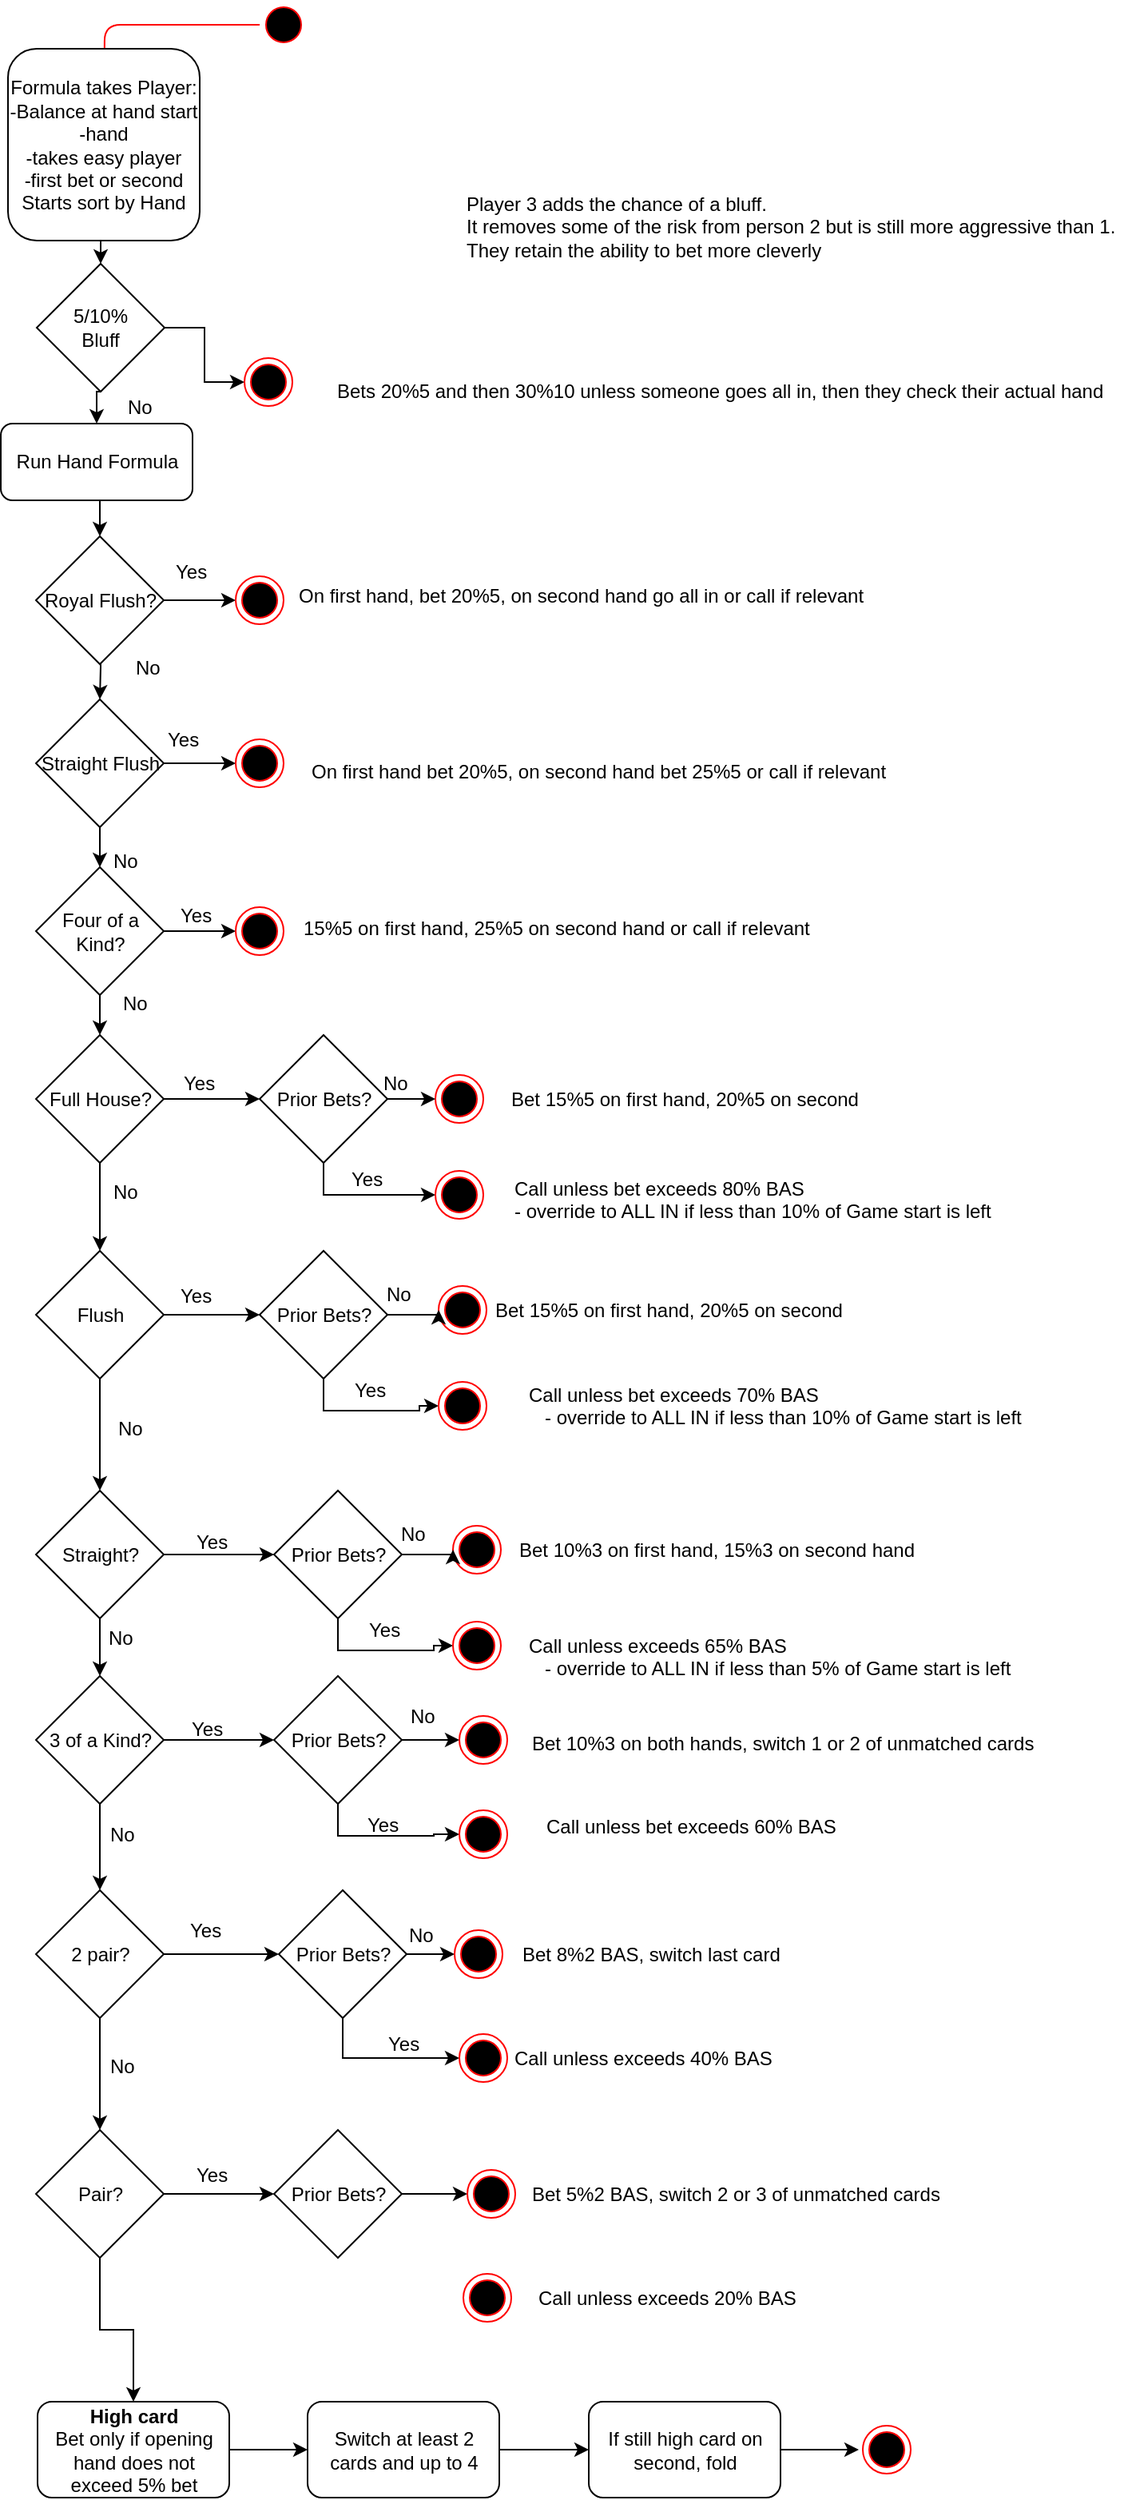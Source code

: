 <mxfile version="10.7.5" type="device"><diagram id="118NeKYjUYdrfBvMb53E" name="Page-1"><mxGraphModel dx="1010" dy="588" grid="1" gridSize="10" guides="1" tooltips="1" connect="1" arrows="1" fold="1" page="1" pageScale="1" pageWidth="850" pageHeight="1100" math="0" shadow="0"><root><mxCell id="0"/><mxCell id="1" parent="0"/><mxCell id="RThsmyYkcuGyb5m7nnf6-1" value="" style="ellipse;html=1;shape=startState;fillColor=#000000;strokeColor=#ff0000;" parent="1" vertex="1"><mxGeometry x="192.5" y="7.5" width="30" height="30" as="geometry"/></mxCell><mxCell id="RThsmyYkcuGyb5m7nnf6-2" value="" style="edgeStyle=orthogonalEdgeStyle;html=1;verticalAlign=bottom;endArrow=open;endSize=8;strokeColor=#ff0000;" parent="1" source="RThsmyYkcuGyb5m7nnf6-1" edge="1"><mxGeometry relative="1" as="geometry"><mxPoint x="95" y="110" as="targetPoint"/></mxGeometry></mxCell><mxCell id="cX3cI7q0f8SrqflrBFKZ-18" style="edgeStyle=orthogonalEdgeStyle;rounded=0;orthogonalLoop=1;jettySize=auto;html=1;exitX=0.5;exitY=1;exitDx=0;exitDy=0;entryX=0.5;entryY=0;entryDx=0;entryDy=0;" parent="1" source="RThsmyYkcuGyb5m7nnf6-3" target="cX3cI7q0f8SrqflrBFKZ-17" edge="1"><mxGeometry relative="1" as="geometry"/></mxCell><mxCell id="RThsmyYkcuGyb5m7nnf6-3" value="Formula takes Player:&lt;br&gt;-Balance at hand start&lt;br&gt;-hand&lt;br&gt;-takes easy player&lt;br&gt;-first bet or second&lt;br&gt;Starts sort by Hand&lt;br&gt;" style="rounded=1;whiteSpace=wrap;html=1;" parent="1" vertex="1"><mxGeometry x="35" y="37.5" width="120" height="120" as="geometry"/></mxCell><mxCell id="RThsmyYkcuGyb5m7nnf6-13" style="edgeStyle=orthogonalEdgeStyle;rounded=0;orthogonalLoop=1;jettySize=auto;html=1;exitX=0.5;exitY=1;exitDx=0;exitDy=0;entryX=0.5;entryY=0;entryDx=0;entryDy=0;" parent="1" target="RThsmyYkcuGyb5m7nnf6-12" edge="1"><mxGeometry relative="1" as="geometry"><mxPoint x="92.5" y="402.5" as="sourcePoint"/></mxGeometry></mxCell><mxCell id="UDdRoZVhQCxgYICKUfBA-1" style="edgeStyle=orthogonalEdgeStyle;rounded=0;orthogonalLoop=1;jettySize=auto;html=1;exitX=1;exitY=0.5;exitDx=0;exitDy=0;entryX=0;entryY=0.5;entryDx=0;entryDy=0;" edge="1" parent="1" source="RThsmyYkcuGyb5m7nnf6-5" target="RThsmyYkcuGyb5m7nnf6-8"><mxGeometry relative="1" as="geometry"/></mxCell><mxCell id="RThsmyYkcuGyb5m7nnf6-5" value="Royal Flush?" style="rhombus;whiteSpace=wrap;html=1;" parent="1" vertex="1"><mxGeometry x="52.5" y="342.5" width="80" height="80" as="geometry"/></mxCell><mxCell id="RThsmyYkcuGyb5m7nnf6-8" value="" style="ellipse;html=1;shape=endState;fillColor=#000000;strokeColor=#ff0000;" parent="1" vertex="1"><mxGeometry x="177.5" y="367.5" width="30" height="30" as="geometry"/></mxCell><mxCell id="RThsmyYkcuGyb5m7nnf6-9" value="On first hand, bet 20%5, on second hand go all in or call if relevant" style="text;html=1;resizable=0;points=[];autosize=1;align=left;verticalAlign=top;spacingTop=-4;" parent="1" vertex="1"><mxGeometry x="215" y="369.5" width="370" height="20" as="geometry"/></mxCell><mxCell id="RThsmyYkcuGyb5m7nnf6-11" value="Yes" style="text;html=1;resizable=0;points=[];autosize=1;align=left;verticalAlign=top;spacingTop=-4;" parent="1" vertex="1"><mxGeometry x="137.5" y="354.5" width="40" height="20" as="geometry"/></mxCell><mxCell id="RThsmyYkcuGyb5m7nnf6-16" style="edgeStyle=orthogonalEdgeStyle;rounded=0;orthogonalLoop=1;jettySize=auto;html=1;exitX=1;exitY=0.5;exitDx=0;exitDy=0;entryX=0;entryY=0.5;entryDx=0;entryDy=0;" parent="1" source="RThsmyYkcuGyb5m7nnf6-12" target="RThsmyYkcuGyb5m7nnf6-14" edge="1"><mxGeometry relative="1" as="geometry"/></mxCell><mxCell id="RThsmyYkcuGyb5m7nnf6-22" style="edgeStyle=orthogonalEdgeStyle;rounded=0;orthogonalLoop=1;jettySize=auto;html=1;exitX=0.5;exitY=1;exitDx=0;exitDy=0;entryX=0.5;entryY=0;entryDx=0;entryDy=0;" parent="1" source="RThsmyYkcuGyb5m7nnf6-12" target="RThsmyYkcuGyb5m7nnf6-17" edge="1"><mxGeometry relative="1" as="geometry"/></mxCell><mxCell id="RThsmyYkcuGyb5m7nnf6-12" value="Straight Flush" style="rhombus;whiteSpace=wrap;html=1;" parent="1" vertex="1"><mxGeometry x="52.5" y="444.5" width="80" height="80" as="geometry"/></mxCell><mxCell id="RThsmyYkcuGyb5m7nnf6-14" value="" style="ellipse;html=1;shape=endState;fillColor=#000000;strokeColor=#ff0000;" parent="1" vertex="1"><mxGeometry x="177.5" y="469.5" width="30" height="30" as="geometry"/></mxCell><mxCell id="RThsmyYkcuGyb5m7nnf6-15" value="On first hand bet 20%5, on second hand bet 25%5 or call if relevant" style="text;html=1;resizable=0;points=[];autosize=1;align=left;verticalAlign=top;spacingTop=-4;" parent="1" vertex="1"><mxGeometry x="222.5" y="479.5" width="380" height="20" as="geometry"/></mxCell><mxCell id="RThsmyYkcuGyb5m7nnf6-20" style="edgeStyle=orthogonalEdgeStyle;rounded=0;orthogonalLoop=1;jettySize=auto;html=1;exitX=1;exitY=0.5;exitDx=0;exitDy=0;entryX=0;entryY=0.5;entryDx=0;entryDy=0;" parent="1" source="RThsmyYkcuGyb5m7nnf6-17" target="RThsmyYkcuGyb5m7nnf6-18" edge="1"><mxGeometry relative="1" as="geometry"/></mxCell><mxCell id="RThsmyYkcuGyb5m7nnf6-23" style="edgeStyle=orthogonalEdgeStyle;rounded=0;orthogonalLoop=1;jettySize=auto;html=1;exitX=0.5;exitY=1;exitDx=0;exitDy=0;entryX=0.5;entryY=0;entryDx=0;entryDy=0;" parent="1" source="RThsmyYkcuGyb5m7nnf6-17" target="RThsmyYkcuGyb5m7nnf6-21" edge="1"><mxGeometry relative="1" as="geometry"/></mxCell><mxCell id="RThsmyYkcuGyb5m7nnf6-17" value="Four of a Kind?" style="rhombus;whiteSpace=wrap;html=1;" parent="1" vertex="1"><mxGeometry x="52.5" y="549.5" width="80" height="80" as="geometry"/></mxCell><mxCell id="RThsmyYkcuGyb5m7nnf6-18" value="" style="ellipse;html=1;shape=endState;fillColor=#000000;strokeColor=#ff0000;" parent="1" vertex="1"><mxGeometry x="177.5" y="574.5" width="30" height="30" as="geometry"/></mxCell><mxCell id="RThsmyYkcuGyb5m7nnf6-19" value="15%5 on first hand, 25%5 on second hand or call if relevant" style="text;html=1;resizable=0;points=[];autosize=1;align=left;verticalAlign=top;spacingTop=-4;" parent="1" vertex="1"><mxGeometry x="217.5" y="577.5" width="330" height="20" as="geometry"/></mxCell><mxCell id="RThsmyYkcuGyb5m7nnf6-29" style="edgeStyle=orthogonalEdgeStyle;rounded=0;orthogonalLoop=1;jettySize=auto;html=1;exitX=1;exitY=0.5;exitDx=0;exitDy=0;entryX=0;entryY=0.5;entryDx=0;entryDy=0;" parent="1" source="RThsmyYkcuGyb5m7nnf6-21" target="RThsmyYkcuGyb5m7nnf6-27" edge="1"><mxGeometry relative="1" as="geometry"/></mxCell><mxCell id="RThsmyYkcuGyb5m7nnf6-40" style="edgeStyle=orthogonalEdgeStyle;rounded=0;orthogonalLoop=1;jettySize=auto;html=1;exitX=0.5;exitY=1;exitDx=0;exitDy=0;entryX=0.5;entryY=0;entryDx=0;entryDy=0;" parent="1" source="RThsmyYkcuGyb5m7nnf6-21" target="RThsmyYkcuGyb5m7nnf6-39" edge="1"><mxGeometry relative="1" as="geometry"/></mxCell><mxCell id="RThsmyYkcuGyb5m7nnf6-21" value="Full House?" style="rhombus;whiteSpace=wrap;html=1;" parent="1" vertex="1"><mxGeometry x="52.5" y="654.5" width="80" height="80" as="geometry"/></mxCell><mxCell id="RThsmyYkcuGyb5m7nnf6-24" value="" style="ellipse;html=1;shape=endState;fillColor=#000000;strokeColor=#ff0000;" parent="1" vertex="1"><mxGeometry x="302.5" y="679.5" width="30" height="30" as="geometry"/></mxCell><mxCell id="RThsmyYkcuGyb5m7nnf6-25" value="Bet 15%5 on first hand, 20%5 on second&lt;br&gt;" style="text;html=1;resizable=0;points=[];autosize=1;align=left;verticalAlign=top;spacingTop=-4;" parent="1" vertex="1"><mxGeometry x="347.5" y="684.5" width="230" height="20" as="geometry"/></mxCell><mxCell id="RThsmyYkcuGyb5m7nnf6-28" style="edgeStyle=orthogonalEdgeStyle;rounded=0;orthogonalLoop=1;jettySize=auto;html=1;exitX=1;exitY=0.5;exitDx=0;exitDy=0;entryX=0;entryY=0.5;entryDx=0;entryDy=0;" parent="1" source="RThsmyYkcuGyb5m7nnf6-27" target="RThsmyYkcuGyb5m7nnf6-24" edge="1"><mxGeometry relative="1" as="geometry"/></mxCell><mxCell id="RThsmyYkcuGyb5m7nnf6-38" style="edgeStyle=orthogonalEdgeStyle;rounded=0;orthogonalLoop=1;jettySize=auto;html=1;exitX=0.5;exitY=1;exitDx=0;exitDy=0;entryX=0;entryY=0.5;entryDx=0;entryDy=0;" parent="1" source="RThsmyYkcuGyb5m7nnf6-27" target="RThsmyYkcuGyb5m7nnf6-36" edge="1"><mxGeometry relative="1" as="geometry"/></mxCell><mxCell id="RThsmyYkcuGyb5m7nnf6-27" value="Prior Bets?" style="rhombus;whiteSpace=wrap;html=1;" parent="1" vertex="1"><mxGeometry x="192.5" y="654.5" width="80" height="80" as="geometry"/></mxCell><mxCell id="RThsmyYkcuGyb5m7nnf6-30" value="Yes" style="text;html=1;resizable=0;points=[];autosize=1;align=left;verticalAlign=top;spacingTop=-4;" parent="1" vertex="1"><mxGeometry x="132.5" y="459.5" width="40" height="20" as="geometry"/></mxCell><mxCell id="RThsmyYkcuGyb5m7nnf6-31" value="Yes" style="text;html=1;resizable=0;points=[];autosize=1;align=left;verticalAlign=top;spacingTop=-4;" parent="1" vertex="1"><mxGeometry x="140.5" y="569.5" width="40" height="20" as="geometry"/></mxCell><mxCell id="RThsmyYkcuGyb5m7nnf6-32" value="Yes" style="text;html=1;resizable=0;points=[];autosize=1;align=left;verticalAlign=top;spacingTop=-4;" parent="1" vertex="1"><mxGeometry x="142.5" y="674.5" width="40" height="20" as="geometry"/></mxCell><mxCell id="RThsmyYkcuGyb5m7nnf6-33" value="Yes" style="text;html=1;resizable=0;points=[];autosize=1;align=left;verticalAlign=top;spacingTop=-4;" parent="1" vertex="1"><mxGeometry x="247.5" y="734.5" width="40" height="20" as="geometry"/></mxCell><mxCell id="RThsmyYkcuGyb5m7nnf6-34" value="No" style="text;html=1;resizable=0;points=[];autosize=1;align=left;verticalAlign=top;spacingTop=-4;" parent="1" vertex="1"><mxGeometry x="267.5" y="674.5" width="30" height="20" as="geometry"/></mxCell><mxCell id="RThsmyYkcuGyb5m7nnf6-36" value="" style="ellipse;html=1;shape=endState;fillColor=#000000;strokeColor=#ff0000;" parent="1" vertex="1"><mxGeometry x="302.5" y="739.5" width="30" height="30" as="geometry"/></mxCell><mxCell id="RThsmyYkcuGyb5m7nnf6-37" value="Call unless bet exceeds 80% BAS&lt;br&gt;- override to ALL IN if less than 10% of Game start is left&lt;br&gt;&lt;br&gt;" style="text;html=1;resizable=0;points=[];autosize=1;align=left;verticalAlign=top;spacingTop=-4;" parent="1" vertex="1"><mxGeometry x="350" y="740.5" width="310" height="40" as="geometry"/></mxCell><mxCell id="RThsmyYkcuGyb5m7nnf6-52" style="edgeStyle=orthogonalEdgeStyle;rounded=0;orthogonalLoop=1;jettySize=auto;html=1;exitX=1;exitY=0.5;exitDx=0;exitDy=0;entryX=0;entryY=0.5;entryDx=0;entryDy=0;" parent="1" source="RThsmyYkcuGyb5m7nnf6-39" target="RThsmyYkcuGyb5m7nnf6-47" edge="1"><mxGeometry relative="1" as="geometry"/></mxCell><mxCell id="RThsmyYkcuGyb5m7nnf6-59" style="edgeStyle=orthogonalEdgeStyle;rounded=0;orthogonalLoop=1;jettySize=auto;html=1;exitX=0.5;exitY=1;exitDx=0;exitDy=0;entryX=0.5;entryY=0;entryDx=0;entryDy=0;" parent="1" source="RThsmyYkcuGyb5m7nnf6-39" target="RThsmyYkcuGyb5m7nnf6-53" edge="1"><mxGeometry relative="1" as="geometry"/></mxCell><mxCell id="RThsmyYkcuGyb5m7nnf6-39" value="Flush" style="rhombus;whiteSpace=wrap;html=1;" parent="1" vertex="1"><mxGeometry x="52.5" y="789.5" width="80" height="80" as="geometry"/></mxCell><mxCell id="RThsmyYkcuGyb5m7nnf6-43" value="" style="ellipse;html=1;shape=endState;fillColor=#000000;strokeColor=#ff0000;" parent="1" vertex="1"><mxGeometry x="304.5" y="811.5" width="30" height="30" as="geometry"/></mxCell><mxCell id="RThsmyYkcuGyb5m7nnf6-44" value="Bet 15%5 on first hand, 20%5 on second" style="text;html=1;resizable=0;points=[];autosize=1;align=left;verticalAlign=top;spacingTop=-4;" parent="1" vertex="1"><mxGeometry x="337.5" y="816.5" width="230" height="20" as="geometry"/></mxCell><mxCell id="RThsmyYkcuGyb5m7nnf6-45" style="edgeStyle=orthogonalEdgeStyle;rounded=0;orthogonalLoop=1;jettySize=auto;html=1;exitX=1;exitY=0.5;exitDx=0;exitDy=0;entryX=0;entryY=0.5;entryDx=0;entryDy=0;" parent="1" source="RThsmyYkcuGyb5m7nnf6-47" target="RThsmyYkcuGyb5m7nnf6-43" edge="1"><mxGeometry relative="1" as="geometry"/></mxCell><mxCell id="RThsmyYkcuGyb5m7nnf6-46" style="edgeStyle=orthogonalEdgeStyle;rounded=0;orthogonalLoop=1;jettySize=auto;html=1;exitX=0.5;exitY=1;exitDx=0;exitDy=0;entryX=0;entryY=0.5;entryDx=0;entryDy=0;" parent="1" source="RThsmyYkcuGyb5m7nnf6-47" target="RThsmyYkcuGyb5m7nnf6-50" edge="1"><mxGeometry relative="1" as="geometry"/></mxCell><mxCell id="RThsmyYkcuGyb5m7nnf6-47" value="Prior Bets?" style="rhombus;whiteSpace=wrap;html=1;" parent="1" vertex="1"><mxGeometry x="192.5" y="789.5" width="80" height="80" as="geometry"/></mxCell><mxCell id="RThsmyYkcuGyb5m7nnf6-48" value="Yes" style="text;html=1;resizable=0;points=[];autosize=1;align=left;verticalAlign=top;spacingTop=-4;" parent="1" vertex="1"><mxGeometry x="249.5" y="866.5" width="40" height="20" as="geometry"/></mxCell><mxCell id="RThsmyYkcuGyb5m7nnf6-49" value="No" style="text;html=1;resizable=0;points=[];autosize=1;align=left;verticalAlign=top;spacingTop=-4;" parent="1" vertex="1"><mxGeometry x="269.5" y="806.5" width="30" height="20" as="geometry"/></mxCell><mxCell id="RThsmyYkcuGyb5m7nnf6-50" value="" style="ellipse;html=1;shape=endState;fillColor=#000000;strokeColor=#ff0000;" parent="1" vertex="1"><mxGeometry x="304.5" y="871.5" width="30" height="30" as="geometry"/></mxCell><mxCell id="RThsmyYkcuGyb5m7nnf6-51" value="Call unless bet exceeds 70% BAS&lt;br&gt;&amp;nbsp; &amp;nbsp;- override to ALL IN if less than 10% of Game start is left&lt;br&gt;&lt;br&gt;" style="text;html=1;resizable=0;points=[];autosize=1;align=left;verticalAlign=top;spacingTop=-4;" parent="1" vertex="1"><mxGeometry x="358.5" y="869.5" width="320" height="40" as="geometry"/></mxCell><mxCell id="RThsmyYkcuGyb5m7nnf6-69" style="edgeStyle=orthogonalEdgeStyle;rounded=0;orthogonalLoop=1;jettySize=auto;html=1;exitX=1;exitY=0.5;exitDx=0;exitDy=0;entryX=0;entryY=0.5;entryDx=0;entryDy=0;" parent="1" source="RThsmyYkcuGyb5m7nnf6-53" target="RThsmyYkcuGyb5m7nnf6-65" edge="1"><mxGeometry relative="1" as="geometry"/></mxCell><mxCell id="RThsmyYkcuGyb5m7nnf6-80" style="edgeStyle=orthogonalEdgeStyle;rounded=0;orthogonalLoop=1;jettySize=auto;html=1;exitX=0.5;exitY=1;exitDx=0;exitDy=0;entryX=0.5;entryY=0;entryDx=0;entryDy=0;" parent="1" source="RThsmyYkcuGyb5m7nnf6-53" target="RThsmyYkcuGyb5m7nnf6-72" edge="1"><mxGeometry relative="1" as="geometry"/></mxCell><mxCell id="RThsmyYkcuGyb5m7nnf6-53" value="Straight?" style="rhombus;whiteSpace=wrap;html=1;" parent="1" vertex="1"><mxGeometry x="52.5" y="939.5" width="80" height="80" as="geometry"/></mxCell><mxCell id="RThsmyYkcuGyb5m7nnf6-54" value="No" style="text;html=1;resizable=0;points=[];autosize=1;align=left;verticalAlign=top;spacingTop=-4;" parent="1" vertex="1"><mxGeometry x="112.5" y="414.5" width="30" height="20" as="geometry"/></mxCell><mxCell id="RThsmyYkcuGyb5m7nnf6-55" value="No" style="text;html=1;resizable=0;points=[];autosize=1;align=left;verticalAlign=top;spacingTop=-4;" parent="1" vertex="1"><mxGeometry x="98.5" y="535.5" width="30" height="20" as="geometry"/></mxCell><mxCell id="RThsmyYkcuGyb5m7nnf6-56" value="No" style="text;html=1;resizable=0;points=[];autosize=1;align=left;verticalAlign=top;spacingTop=-4;" parent="1" vertex="1"><mxGeometry x="104.5" y="624.5" width="30" height="20" as="geometry"/></mxCell><mxCell id="RThsmyYkcuGyb5m7nnf6-57" value="No" style="text;html=1;resizable=0;points=[];autosize=1;align=left;verticalAlign=top;spacingTop=-4;" parent="1" vertex="1"><mxGeometry x="98.5" y="742.5" width="30" height="20" as="geometry"/></mxCell><mxCell id="RThsmyYkcuGyb5m7nnf6-58" value="Yes" style="text;html=1;resizable=0;points=[];autosize=1;align=left;verticalAlign=top;spacingTop=-4;" parent="1" vertex="1"><mxGeometry x="140.5" y="807.5" width="40" height="20" as="geometry"/></mxCell><mxCell id="RThsmyYkcuGyb5m7nnf6-60" value="No" style="text;html=1;resizable=0;points=[];autosize=1;align=left;verticalAlign=top;spacingTop=-4;" parent="1" vertex="1"><mxGeometry x="101.5" y="890.5" width="30" height="20" as="geometry"/></mxCell><mxCell id="RThsmyYkcuGyb5m7nnf6-62" value="" style="ellipse;html=1;shape=endState;fillColor=#000000;strokeColor=#ff0000;" parent="1" vertex="1"><mxGeometry x="313.5" y="961.5" width="30" height="30" as="geometry"/></mxCell><mxCell id="RThsmyYkcuGyb5m7nnf6-63" style="edgeStyle=orthogonalEdgeStyle;rounded=0;orthogonalLoop=1;jettySize=auto;html=1;exitX=1;exitY=0.5;exitDx=0;exitDy=0;entryX=0;entryY=0.5;entryDx=0;entryDy=0;" parent="1" source="RThsmyYkcuGyb5m7nnf6-65" target="RThsmyYkcuGyb5m7nnf6-62" edge="1"><mxGeometry relative="1" as="geometry"/></mxCell><mxCell id="RThsmyYkcuGyb5m7nnf6-64" style="edgeStyle=orthogonalEdgeStyle;rounded=0;orthogonalLoop=1;jettySize=auto;html=1;exitX=0.5;exitY=1;exitDx=0;exitDy=0;entryX=0;entryY=0.5;entryDx=0;entryDy=0;" parent="1" source="RThsmyYkcuGyb5m7nnf6-65" target="RThsmyYkcuGyb5m7nnf6-68" edge="1"><mxGeometry relative="1" as="geometry"/></mxCell><mxCell id="RThsmyYkcuGyb5m7nnf6-65" value="Prior Bets?" style="rhombus;whiteSpace=wrap;html=1;" parent="1" vertex="1"><mxGeometry x="201.5" y="939.5" width="80" height="80" as="geometry"/></mxCell><mxCell id="RThsmyYkcuGyb5m7nnf6-66" value="Yes" style="text;html=1;resizable=0;points=[];autosize=1;align=left;verticalAlign=top;spacingTop=-4;" parent="1" vertex="1"><mxGeometry x="258.5" y="1016.5" width="40" height="20" as="geometry"/></mxCell><mxCell id="RThsmyYkcuGyb5m7nnf6-67" value="No" style="text;html=1;resizable=0;points=[];autosize=1;align=left;verticalAlign=top;spacingTop=-4;" parent="1" vertex="1"><mxGeometry x="278.5" y="956.5" width="30" height="20" as="geometry"/></mxCell><mxCell id="RThsmyYkcuGyb5m7nnf6-68" value="" style="ellipse;html=1;shape=endState;fillColor=#000000;strokeColor=#ff0000;" parent="1" vertex="1"><mxGeometry x="313.5" y="1021.5" width="30" height="30" as="geometry"/></mxCell><mxCell id="RThsmyYkcuGyb5m7nnf6-70" value="Bet 10%3 on first hand, 15%3 on second hand" style="text;html=1;resizable=0;points=[];autosize=1;align=left;verticalAlign=top;spacingTop=-4;" parent="1" vertex="1"><mxGeometry x="352.5" y="966.5" width="260" height="20" as="geometry"/></mxCell><mxCell id="RThsmyYkcuGyb5m7nnf6-71" value="Call unless exceeds 65% BAS&lt;br&gt;&amp;nbsp; &amp;nbsp;- override to ALL IN if less than 5% of Game start is left&lt;br&gt;" style="text;html=1;resizable=0;points=[];autosize=1;align=left;verticalAlign=top;spacingTop=-4;" parent="1" vertex="1"><mxGeometry x="358.5" y="1026.5" width="320" height="30" as="geometry"/></mxCell><mxCell id="RThsmyYkcuGyb5m7nnf6-82" style="edgeStyle=orthogonalEdgeStyle;rounded=0;orthogonalLoop=1;jettySize=auto;html=1;exitX=1;exitY=0.5;exitDx=0;exitDy=0;entryX=0;entryY=0.5;entryDx=0;entryDy=0;" parent="1" source="RThsmyYkcuGyb5m7nnf6-72" target="RThsmyYkcuGyb5m7nnf6-73" edge="1"><mxGeometry relative="1" as="geometry"/></mxCell><mxCell id="RThsmyYkcuGyb5m7nnf6-101" style="edgeStyle=orthogonalEdgeStyle;rounded=0;orthogonalLoop=1;jettySize=auto;html=1;exitX=0.5;exitY=1;exitDx=0;exitDy=0;entryX=0.5;entryY=0;entryDx=0;entryDy=0;" parent="1" source="RThsmyYkcuGyb5m7nnf6-72" target="RThsmyYkcuGyb5m7nnf6-87" edge="1"><mxGeometry relative="1" as="geometry"/></mxCell><mxCell id="RThsmyYkcuGyb5m7nnf6-72" value="3 of a Kind?" style="rhombus;whiteSpace=wrap;html=1;" parent="1" vertex="1"><mxGeometry x="52.5" y="1055.5" width="80" height="80" as="geometry"/></mxCell><mxCell id="RThsmyYkcuGyb5m7nnf6-76" style="edgeStyle=orthogonalEdgeStyle;rounded=0;orthogonalLoop=1;jettySize=auto;html=1;exitX=1;exitY=0.5;exitDx=0;exitDy=0;entryX=0;entryY=0.5;entryDx=0;entryDy=0;" parent="1" source="RThsmyYkcuGyb5m7nnf6-73" target="RThsmyYkcuGyb5m7nnf6-74" edge="1"><mxGeometry relative="1" as="geometry"/></mxCell><mxCell id="RThsmyYkcuGyb5m7nnf6-79" style="edgeStyle=orthogonalEdgeStyle;rounded=0;orthogonalLoop=1;jettySize=auto;html=1;exitX=0.5;exitY=1;exitDx=0;exitDy=0;entryX=0;entryY=0.5;entryDx=0;entryDy=0;" parent="1" source="RThsmyYkcuGyb5m7nnf6-73" target="RThsmyYkcuGyb5m7nnf6-77" edge="1"><mxGeometry relative="1" as="geometry"/></mxCell><mxCell id="RThsmyYkcuGyb5m7nnf6-73" value="Prior Bets?" style="rhombus;whiteSpace=wrap;html=1;" parent="1" vertex="1"><mxGeometry x="201.5" y="1055.5" width="80" height="80" as="geometry"/></mxCell><mxCell id="RThsmyYkcuGyb5m7nnf6-74" value="" style="ellipse;html=1;shape=endState;fillColor=#000000;strokeColor=#ff0000;" parent="1" vertex="1"><mxGeometry x="317.5" y="1080.5" width="30" height="30" as="geometry"/></mxCell><mxCell id="RThsmyYkcuGyb5m7nnf6-75" value="Bet 10%3 on both hands, switch 1 or 2 of unmatched cards&amp;nbsp;" style="text;html=1;resizable=0;points=[];autosize=1;align=left;verticalAlign=top;spacingTop=-4;" parent="1" vertex="1"><mxGeometry x="361" y="1088" width="330" height="20" as="geometry"/></mxCell><mxCell id="RThsmyYkcuGyb5m7nnf6-77" value="" style="ellipse;html=1;shape=endState;fillColor=#000000;strokeColor=#ff0000;" parent="1" vertex="1"><mxGeometry x="317.5" y="1139.5" width="30" height="30" as="geometry"/></mxCell><mxCell id="RThsmyYkcuGyb5m7nnf6-78" value="Call unless bet exceeds 60% BAS&lt;br&gt;" style="text;html=1;resizable=0;points=[];autosize=1;align=left;verticalAlign=top;spacingTop=-4;" parent="1" vertex="1"><mxGeometry x="370" y="1139.5" width="200" height="20" as="geometry"/></mxCell><mxCell id="RThsmyYkcuGyb5m7nnf6-81" value="No" style="text;html=1;resizable=0;points=[];autosize=1;align=left;verticalAlign=top;spacingTop=-4;" parent="1" vertex="1"><mxGeometry x="95.5" y="1021.5" width="30" height="20" as="geometry"/></mxCell><mxCell id="RThsmyYkcuGyb5m7nnf6-83" value="Yes" style="text;html=1;resizable=0;points=[];autosize=1;align=left;verticalAlign=top;spacingTop=-4;" parent="1" vertex="1"><mxGeometry x="150.5" y="961.5" width="40" height="20" as="geometry"/></mxCell><mxCell id="RThsmyYkcuGyb5m7nnf6-84" value="Yes" style="text;html=1;resizable=0;points=[];autosize=1;align=left;verticalAlign=top;spacingTop=-4;" parent="1" vertex="1"><mxGeometry x="147.5" y="1078.5" width="40" height="20" as="geometry"/></mxCell><mxCell id="RThsmyYkcuGyb5m7nnf6-85" value="No" style="text;html=1;resizable=0;points=[];autosize=1;align=left;verticalAlign=top;spacingTop=-4;" parent="1" vertex="1"><mxGeometry x="284.5" y="1070.5" width="30" height="20" as="geometry"/></mxCell><mxCell id="RThsmyYkcuGyb5m7nnf6-86" value="Yes" style="text;html=1;resizable=0;points=[];autosize=1;align=left;verticalAlign=top;spacingTop=-4;" parent="1" vertex="1"><mxGeometry x="257.5" y="1138.5" width="40" height="20" as="geometry"/></mxCell><mxCell id="RThsmyYkcuGyb5m7nnf6-91" style="edgeStyle=orthogonalEdgeStyle;rounded=0;orthogonalLoop=1;jettySize=auto;html=1;exitX=1;exitY=0.5;exitDx=0;exitDy=0;entryX=0;entryY=0.5;entryDx=0;entryDy=0;" parent="1" source="RThsmyYkcuGyb5m7nnf6-87" target="RThsmyYkcuGyb5m7nnf6-88" edge="1"><mxGeometry relative="1" as="geometry"/></mxCell><mxCell id="RThsmyYkcuGyb5m7nnf6-103" style="edgeStyle=orthogonalEdgeStyle;rounded=0;orthogonalLoop=1;jettySize=auto;html=1;exitX=0.5;exitY=1;exitDx=0;exitDy=0;entryX=0.5;entryY=0;entryDx=0;entryDy=0;" parent="1" source="RThsmyYkcuGyb5m7nnf6-87" target="RThsmyYkcuGyb5m7nnf6-89" edge="1"><mxGeometry relative="1" as="geometry"/></mxCell><mxCell id="RThsmyYkcuGyb5m7nnf6-87" value="2 pair?" style="rhombus;whiteSpace=wrap;html=1;" parent="1" vertex="1"><mxGeometry x="52.5" y="1189.5" width="80" height="80" as="geometry"/></mxCell><mxCell id="RThsmyYkcuGyb5m7nnf6-94" style="edgeStyle=orthogonalEdgeStyle;rounded=0;orthogonalLoop=1;jettySize=auto;html=1;exitX=1;exitY=0.5;exitDx=0;exitDy=0;entryX=0;entryY=0.5;entryDx=0;entryDy=0;" parent="1" source="RThsmyYkcuGyb5m7nnf6-88" target="RThsmyYkcuGyb5m7nnf6-92" edge="1"><mxGeometry relative="1" as="geometry"/></mxCell><mxCell id="RThsmyYkcuGyb5m7nnf6-98" style="edgeStyle=orthogonalEdgeStyle;rounded=0;orthogonalLoop=1;jettySize=auto;html=1;exitX=0.5;exitY=1;exitDx=0;exitDy=0;entryX=0;entryY=0.5;entryDx=0;entryDy=0;" parent="1" source="RThsmyYkcuGyb5m7nnf6-88" target="RThsmyYkcuGyb5m7nnf6-96" edge="1"><mxGeometry relative="1" as="geometry"/></mxCell><mxCell id="RThsmyYkcuGyb5m7nnf6-88" value="Prior Bets?" style="rhombus;whiteSpace=wrap;html=1;" parent="1" vertex="1"><mxGeometry x="204.5" y="1189.5" width="80" height="80" as="geometry"/></mxCell><mxCell id="cX3cI7q0f8SrqflrBFKZ-1" style="edgeStyle=orthogonalEdgeStyle;rounded=0;orthogonalLoop=1;jettySize=auto;html=1;exitX=1;exitY=0.5;exitDx=0;exitDy=0;entryX=0;entryY=0.5;entryDx=0;entryDy=0;" parent="1" source="RThsmyYkcuGyb5m7nnf6-89" target="RThsmyYkcuGyb5m7nnf6-104" edge="1"><mxGeometry relative="1" as="geometry"/></mxCell><mxCell id="cX3cI7q0f8SrqflrBFKZ-10" style="edgeStyle=orthogonalEdgeStyle;rounded=0;orthogonalLoop=1;jettySize=auto;html=1;exitX=0.5;exitY=1;exitDx=0;exitDy=0;entryX=0.5;entryY=0;entryDx=0;entryDy=0;" parent="1" source="RThsmyYkcuGyb5m7nnf6-89" target="cX3cI7q0f8SrqflrBFKZ-8" edge="1"><mxGeometry relative="1" as="geometry"/></mxCell><mxCell id="RThsmyYkcuGyb5m7nnf6-89" value="Pair?" style="rhombus;whiteSpace=wrap;html=1;" parent="1" vertex="1"><mxGeometry x="52.5" y="1339.5" width="80" height="80" as="geometry"/></mxCell><mxCell id="RThsmyYkcuGyb5m7nnf6-92" value="" style="ellipse;html=1;shape=endState;fillColor=#000000;strokeColor=#ff0000;" parent="1" vertex="1"><mxGeometry x="314.5" y="1214.5" width="30" height="30" as="geometry"/></mxCell><mxCell id="RThsmyYkcuGyb5m7nnf6-93" value="Bet 8%2 BAS, switch last card" style="text;html=1;resizable=0;points=[];autosize=1;align=left;verticalAlign=top;spacingTop=-4;" parent="1" vertex="1"><mxGeometry x="355" y="1219.5" width="180" height="20" as="geometry"/></mxCell><mxCell id="RThsmyYkcuGyb5m7nnf6-95" value="No" style="text;html=1;resizable=0;points=[];autosize=1;align=left;verticalAlign=top;spacingTop=-4;" parent="1" vertex="1"><mxGeometry x="283.5" y="1207.5" width="30" height="20" as="geometry"/></mxCell><mxCell id="RThsmyYkcuGyb5m7nnf6-96" value="" style="ellipse;html=1;shape=endState;fillColor=#000000;strokeColor=#ff0000;" parent="1" vertex="1"><mxGeometry x="317.5" y="1279.5" width="30" height="30" as="geometry"/></mxCell><mxCell id="RThsmyYkcuGyb5m7nnf6-97" value="Call unless exceeds 40% BAS" style="text;html=1;resizable=0;points=[];autosize=1;align=left;verticalAlign=top;spacingTop=-4;" parent="1" vertex="1"><mxGeometry x="350" y="1284.5" width="180" height="20" as="geometry"/></mxCell><mxCell id="RThsmyYkcuGyb5m7nnf6-99" value="Yes" style="text;html=1;resizable=0;points=[];autosize=1;align=left;verticalAlign=top;spacingTop=-4;" parent="1" vertex="1"><mxGeometry x="270.5" y="1275.5" width="40" height="20" as="geometry"/></mxCell><mxCell id="RThsmyYkcuGyb5m7nnf6-100" value="Yes" style="text;html=1;resizable=0;points=[];autosize=1;align=left;verticalAlign=top;spacingTop=-4;" parent="1" vertex="1"><mxGeometry x="146.5" y="1204.5" width="40" height="20" as="geometry"/></mxCell><mxCell id="RThsmyYkcuGyb5m7nnf6-102" value="No" style="text;html=1;resizable=0;points=[];autosize=1;align=left;verticalAlign=top;spacingTop=-4;" parent="1" vertex="1"><mxGeometry x="96.5" y="1144.5" width="30" height="20" as="geometry"/></mxCell><mxCell id="cX3cI7q0f8SrqflrBFKZ-4" style="edgeStyle=orthogonalEdgeStyle;rounded=0;orthogonalLoop=1;jettySize=auto;html=1;exitX=1;exitY=0.5;exitDx=0;exitDy=0;entryX=0;entryY=0.5;entryDx=0;entryDy=0;" parent="1" source="RThsmyYkcuGyb5m7nnf6-104" target="RThsmyYkcuGyb5m7nnf6-105" edge="1"><mxGeometry relative="1" as="geometry"/></mxCell><mxCell id="RThsmyYkcuGyb5m7nnf6-104" value="Prior Bets?" style="rhombus;whiteSpace=wrap;html=1;" parent="1" vertex="1"><mxGeometry x="201.5" y="1339.5" width="80" height="80" as="geometry"/></mxCell><mxCell id="RThsmyYkcuGyb5m7nnf6-105" value="" style="ellipse;html=1;shape=endState;fillColor=#000000;strokeColor=#ff0000;" parent="1" vertex="1"><mxGeometry x="322.5" y="1364.5" width="30" height="30" as="geometry"/></mxCell><mxCell id="RThsmyYkcuGyb5m7nnf6-106" value="Bet 5%2 BAS, switch 2 or 3 of unmatched cards" style="text;html=1;resizable=0;points=[];autosize=1;align=left;verticalAlign=top;spacingTop=-4;" parent="1" vertex="1"><mxGeometry x="361" y="1369.5" width="270" height="20" as="geometry"/></mxCell><mxCell id="RThsmyYkcuGyb5m7nnf6-107" value="Player 3 adds the chance of a bluff.&lt;br&gt;It removes some of the risk from person 2 but is still more aggressive than 1.&lt;br&gt;They retain the ability to bet more cleverly&amp;nbsp;" style="text;html=1;resizable=0;points=[];autosize=1;align=left;verticalAlign=top;spacingTop=-4;" parent="1" vertex="1"><mxGeometry x="320" y="125" width="420" height="40" as="geometry"/></mxCell><mxCell id="cX3cI7q0f8SrqflrBFKZ-2" value="No" style="text;html=1;resizable=0;points=[];autosize=1;align=left;verticalAlign=top;spacingTop=-4;" parent="1" vertex="1"><mxGeometry x="96.5" y="1289.5" width="30" height="20" as="geometry"/></mxCell><mxCell id="cX3cI7q0f8SrqflrBFKZ-3" value="Yes" style="text;html=1;resizable=0;points=[];autosize=1;align=left;verticalAlign=top;spacingTop=-4;" parent="1" vertex="1"><mxGeometry x="150.5" y="1357.5" width="40" height="20" as="geometry"/></mxCell><mxCell id="cX3cI7q0f8SrqflrBFKZ-5" value="" style="ellipse;html=1;shape=endState;fillColor=#000000;strokeColor=#ff0000;" parent="1" vertex="1"><mxGeometry x="320" y="1429.5" width="30" height="30" as="geometry"/></mxCell><mxCell id="cX3cI7q0f8SrqflrBFKZ-6" value="Call unless exceeds 20% BAS" style="text;html=1;resizable=0;points=[];autosize=1;align=left;verticalAlign=top;spacingTop=-4;" parent="1" vertex="1"><mxGeometry x="365" y="1434.5" width="180" height="20" as="geometry"/></mxCell><mxCell id="cX3cI7q0f8SrqflrBFKZ-11" style="edgeStyle=orthogonalEdgeStyle;rounded=0;orthogonalLoop=1;jettySize=auto;html=1;exitX=1;exitY=0.5;exitDx=0;exitDy=0;entryX=0;entryY=0.5;entryDx=0;entryDy=0;" parent="1" source="cX3cI7q0f8SrqflrBFKZ-8" target="cX3cI7q0f8SrqflrBFKZ-9" edge="1"><mxGeometry relative="1" as="geometry"/></mxCell><mxCell id="cX3cI7q0f8SrqflrBFKZ-8" value="&lt;b&gt;High card&lt;br&gt;&lt;/b&gt;Bet only if opening hand does not exceed 5% bet&lt;br&gt;" style="rounded=1;whiteSpace=wrap;html=1;" parent="1" vertex="1"><mxGeometry x="53.5" y="1509.5" width="120" height="60" as="geometry"/></mxCell><mxCell id="cX3cI7q0f8SrqflrBFKZ-13" style="edgeStyle=orthogonalEdgeStyle;rounded=0;orthogonalLoop=1;jettySize=auto;html=1;exitX=1;exitY=0.5;exitDx=0;exitDy=0;entryX=0;entryY=0.5;entryDx=0;entryDy=0;" parent="1" source="cX3cI7q0f8SrqflrBFKZ-9" target="cX3cI7q0f8SrqflrBFKZ-12" edge="1"><mxGeometry relative="1" as="geometry"/></mxCell><mxCell id="cX3cI7q0f8SrqflrBFKZ-9" value="Switch at least 2 cards and up to 4" style="rounded=1;whiteSpace=wrap;html=1;" parent="1" vertex="1"><mxGeometry x="222.5" y="1509.5" width="120" height="60" as="geometry"/></mxCell><mxCell id="cX3cI7q0f8SrqflrBFKZ-15" style="edgeStyle=orthogonalEdgeStyle;rounded=0;orthogonalLoop=1;jettySize=auto;html=1;exitX=1;exitY=0.5;exitDx=0;exitDy=0;entryX=0;entryY=0.5;entryDx=0;entryDy=0;" parent="1" source="cX3cI7q0f8SrqflrBFKZ-12" edge="1"><mxGeometry relative="1" as="geometry"><mxPoint x="567.5" y="1539.5" as="targetPoint"/></mxGeometry></mxCell><mxCell id="cX3cI7q0f8SrqflrBFKZ-12" value="If still high card on second, fold" style="rounded=1;whiteSpace=wrap;html=1;" parent="1" vertex="1"><mxGeometry x="398.5" y="1509.5" width="120" height="60" as="geometry"/></mxCell><mxCell id="cX3cI7q0f8SrqflrBFKZ-14" value="" style="ellipse;html=1;shape=endState;fillColor=#000000;strokeColor=#ff0000;" parent="1" vertex="1"><mxGeometry x="570" y="1524.5" width="30" height="30" as="geometry"/></mxCell><mxCell id="cX3cI7q0f8SrqflrBFKZ-22" style="edgeStyle=orthogonalEdgeStyle;rounded=0;orthogonalLoop=1;jettySize=auto;html=1;exitX=1;exitY=0.5;exitDx=0;exitDy=0;entryX=0;entryY=0.5;entryDx=0;entryDy=0;" parent="1" source="cX3cI7q0f8SrqflrBFKZ-17" target="cX3cI7q0f8SrqflrBFKZ-21" edge="1"><mxGeometry relative="1" as="geometry"/></mxCell><mxCell id="UDdRoZVhQCxgYICKUfBA-3" style="edgeStyle=orthogonalEdgeStyle;rounded=0;orthogonalLoop=1;jettySize=auto;html=1;exitX=0.5;exitY=1;exitDx=0;exitDy=0;entryX=0.5;entryY=0;entryDx=0;entryDy=0;" edge="1" parent="1" source="cX3cI7q0f8SrqflrBFKZ-17" target="UDdRoZVhQCxgYICKUfBA-2"><mxGeometry relative="1" as="geometry"/></mxCell><mxCell id="cX3cI7q0f8SrqflrBFKZ-17" value="5/10%&lt;br&gt;Bluff&lt;br&gt;" style="rhombus;whiteSpace=wrap;html=1;" parent="1" vertex="1"><mxGeometry x="53" y="172" width="80" height="80" as="geometry"/></mxCell><mxCell id="cX3cI7q0f8SrqflrBFKZ-20" value="No" style="text;html=1;resizable=0;points=[];autosize=1;align=left;verticalAlign=top;spacingTop=-4;" parent="1" vertex="1"><mxGeometry x="107.5" y="252" width="30" height="20" as="geometry"/></mxCell><mxCell id="cX3cI7q0f8SrqflrBFKZ-21" value="" style="ellipse;html=1;shape=endState;fillColor=#000000;strokeColor=#ff0000;" parent="1" vertex="1"><mxGeometry x="183" y="231" width="30" height="30" as="geometry"/></mxCell><mxCell id="cX3cI7q0f8SrqflrBFKZ-23" value="Bets 20%5 and then 30%10 unless someone goes all in, then they check their actual hand" style="text;html=1;resizable=0;points=[];autosize=1;align=left;verticalAlign=top;spacingTop=-4;" parent="1" vertex="1"><mxGeometry x="239" y="242" width="500" height="20" as="geometry"/></mxCell><mxCell id="UDdRoZVhQCxgYICKUfBA-4" style="edgeStyle=orthogonalEdgeStyle;rounded=0;orthogonalLoop=1;jettySize=auto;html=1;exitX=0.5;exitY=1;exitDx=0;exitDy=0;entryX=0.5;entryY=0;entryDx=0;entryDy=0;" edge="1" parent="1" source="UDdRoZVhQCxgYICKUfBA-2" target="RThsmyYkcuGyb5m7nnf6-5"><mxGeometry relative="1" as="geometry"/></mxCell><mxCell id="UDdRoZVhQCxgYICKUfBA-2" value="Run Hand Formula" style="rounded=1;whiteSpace=wrap;html=1;" vertex="1" parent="1"><mxGeometry x="30.5" y="272" width="120" height="48" as="geometry"/></mxCell></root></mxGraphModel></diagram></mxfile>